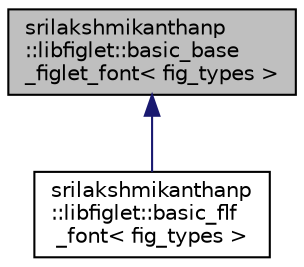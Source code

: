 digraph "srilakshmikanthanp::libfiglet::basic_base_figlet_font&lt; fig_types &gt;"
{
 // LATEX_PDF_SIZE
  edge [fontname="Helvetica",fontsize="10",labelfontname="Helvetica",labelfontsize="10"];
  node [fontname="Helvetica",fontsize="10",shape=record];
  Node1 [label="srilakshmikanthanp\l::libfiglet::basic_base\l_figlet_font\< fig_types \>",height=0.2,width=0.4,color="black", fillcolor="grey75", style="filled", fontcolor="black",tooltip="Base Font Type for Figlet."];
  Node1 -> Node2 [dir="back",color="midnightblue",fontsize="10",style="solid",fontname="Helvetica"];
  Node2 [label="srilakshmikanthanp\l::libfiglet::basic_flf\l_font\< fig_types \>",height=0.2,width=0.4,color="black", fillcolor="white", style="filled",URL="$classsrilakshmikanthanp_1_1libfiglet_1_1basic__flf__font.html",tooltip="Figlet flf Font Type."];
}
